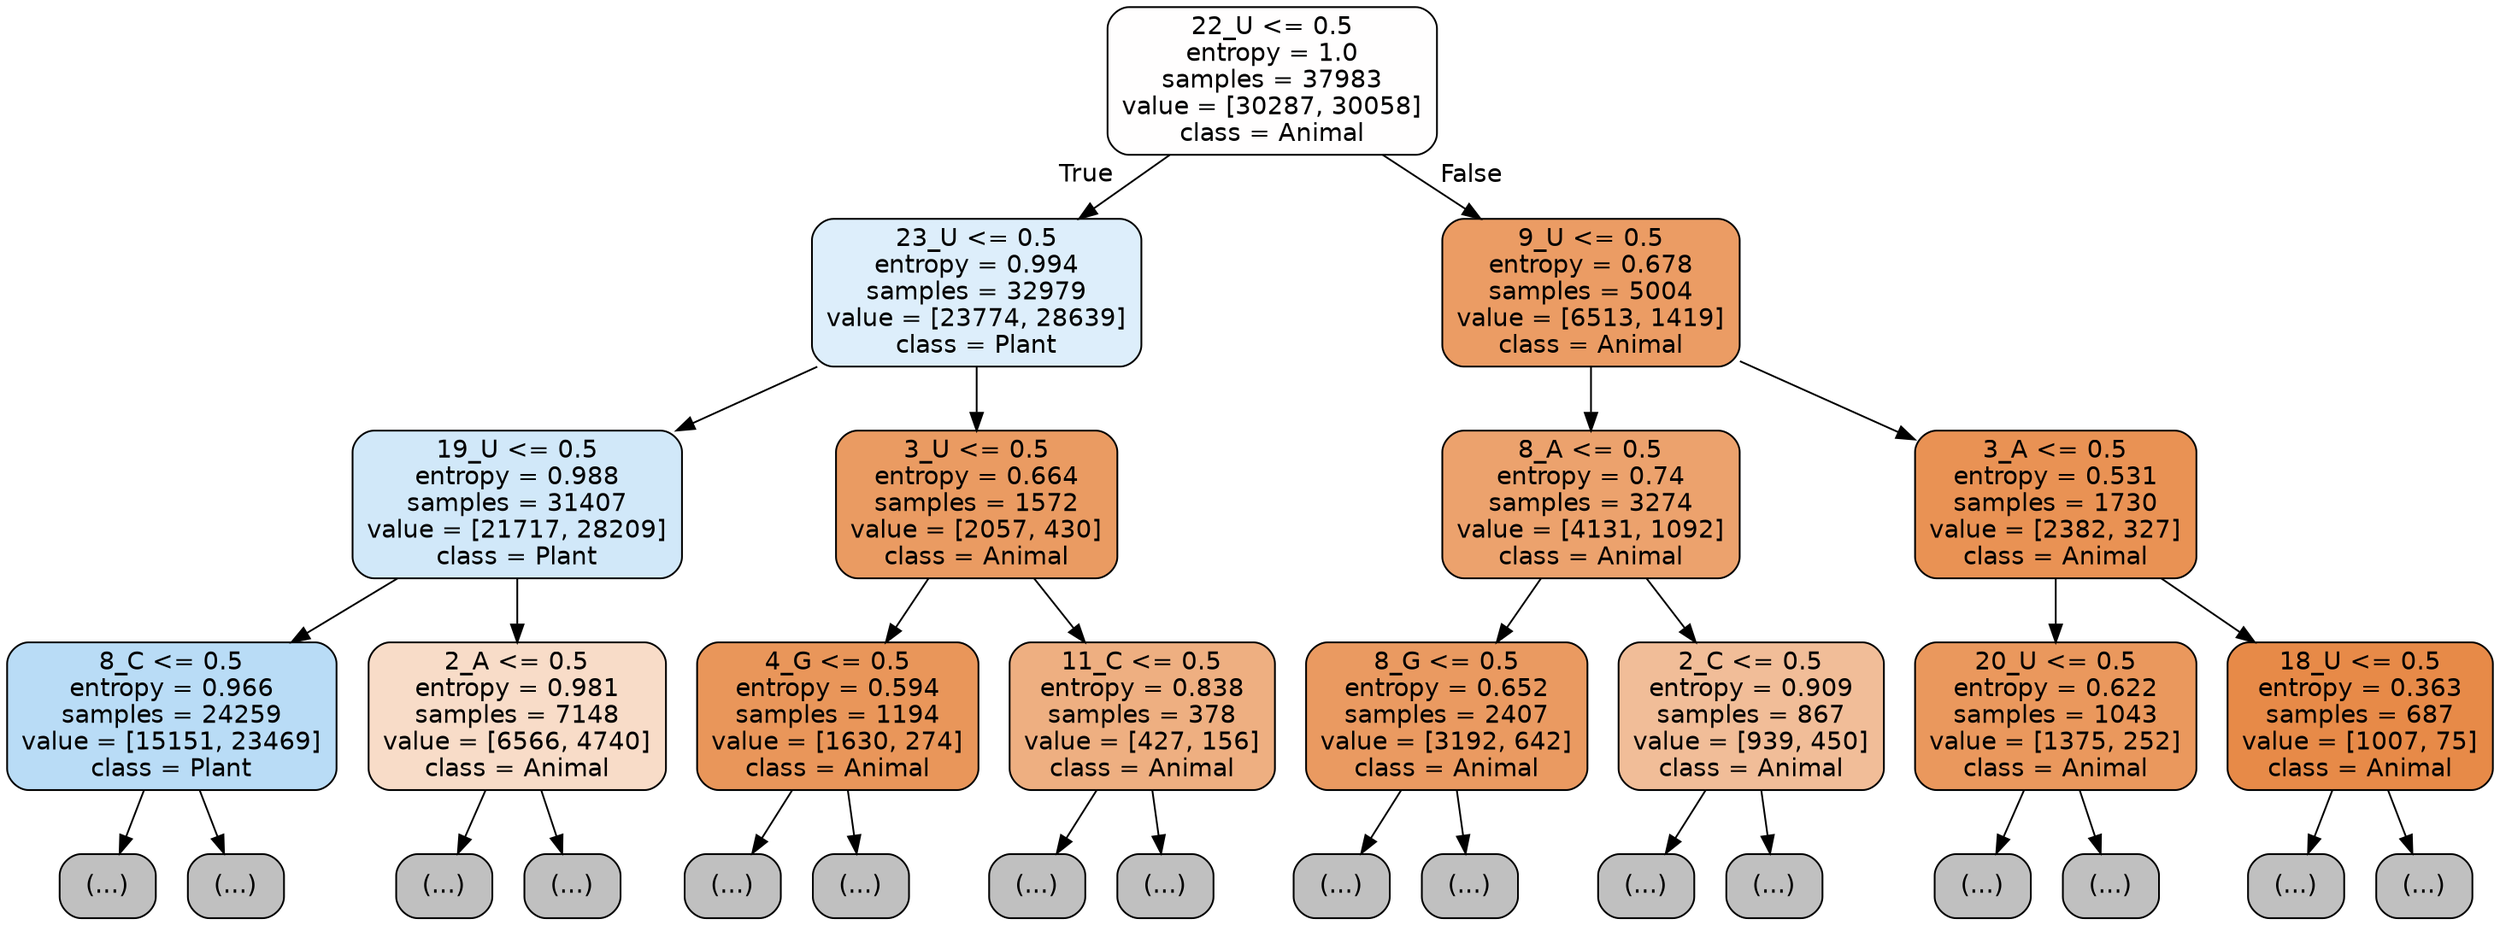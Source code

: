 digraph Tree {
node [shape=box, style="filled, rounded", color="black", fontname="helvetica"] ;
edge [fontname="helvetica"] ;
0 [label="22_U <= 0.5\nentropy = 1.0\nsamples = 37983\nvalue = [30287, 30058]\nclass = Animal", fillcolor="#fffefe"] ;
1 [label="23_U <= 0.5\nentropy = 0.994\nsamples = 32979\nvalue = [23774, 28639]\nclass = Plant", fillcolor="#ddeefb"] ;
0 -> 1 [labeldistance=2.5, labelangle=45, headlabel="True"] ;
2 [label="19_U <= 0.5\nentropy = 0.988\nsamples = 31407\nvalue = [21717, 28209]\nclass = Plant", fillcolor="#d1e8f9"] ;
1 -> 2 ;
3 [label="8_C <= 0.5\nentropy = 0.966\nsamples = 24259\nvalue = [15151, 23469]\nclass = Plant", fillcolor="#b9dcf6"] ;
2 -> 3 ;
4 [label="(...)", fillcolor="#C0C0C0"] ;
3 -> 4 ;
7905 [label="(...)", fillcolor="#C0C0C0"] ;
3 -> 7905 ;
10306 [label="2_A <= 0.5\nentropy = 0.981\nsamples = 7148\nvalue = [6566, 4740]\nclass = Animal", fillcolor="#f8dcc8"] ;
2 -> 10306 ;
10307 [label="(...)", fillcolor="#C0C0C0"] ;
10306 -> 10307 ;
12978 [label="(...)", fillcolor="#C0C0C0"] ;
10306 -> 12978 ;
13961 [label="3_U <= 0.5\nentropy = 0.664\nsamples = 1572\nvalue = [2057, 430]\nclass = Animal", fillcolor="#ea9b62"] ;
1 -> 13961 ;
13962 [label="4_G <= 0.5\nentropy = 0.594\nsamples = 1194\nvalue = [1630, 274]\nclass = Animal", fillcolor="#e9965a"] ;
13961 -> 13962 ;
13963 [label="(...)", fillcolor="#C0C0C0"] ;
13962 -> 13963 ;
14306 [label="(...)", fillcolor="#C0C0C0"] ;
13962 -> 14306 ;
14449 [label="11_C <= 0.5\nentropy = 0.838\nsamples = 378\nvalue = [427, 156]\nclass = Animal", fillcolor="#eeaf81"] ;
13961 -> 14449 ;
14450 [label="(...)", fillcolor="#C0C0C0"] ;
14449 -> 14450 ;
14557 [label="(...)", fillcolor="#C0C0C0"] ;
14449 -> 14557 ;
14608 [label="9_U <= 0.5\nentropy = 0.678\nsamples = 5004\nvalue = [6513, 1419]\nclass = Animal", fillcolor="#eb9c64"] ;
0 -> 14608 [labeldistance=2.5, labelangle=-45, headlabel="False"] ;
14609 [label="8_A <= 0.5\nentropy = 0.74\nsamples = 3274\nvalue = [4131, 1092]\nclass = Animal", fillcolor="#eca26d"] ;
14608 -> 14609 ;
14610 [label="8_G <= 0.5\nentropy = 0.652\nsamples = 2407\nvalue = [3192, 642]\nclass = Animal", fillcolor="#ea9a61"] ;
14609 -> 14610 ;
14611 [label="(...)", fillcolor="#C0C0C0"] ;
14610 -> 14611 ;
15168 [label="(...)", fillcolor="#C0C0C0"] ;
14610 -> 15168 ;
15495 [label="2_C <= 0.5\nentropy = 0.909\nsamples = 867\nvalue = [939, 450]\nclass = Animal", fillcolor="#f1bd98"] ;
14609 -> 15495 ;
15496 [label="(...)", fillcolor="#C0C0C0"] ;
15495 -> 15496 ;
15789 [label="(...)", fillcolor="#C0C0C0"] ;
15495 -> 15789 ;
15894 [label="3_A <= 0.5\nentropy = 0.531\nsamples = 1730\nvalue = [2382, 327]\nclass = Animal", fillcolor="#e99254"] ;
14608 -> 15894 ;
15895 [label="20_U <= 0.5\nentropy = 0.622\nsamples = 1043\nvalue = [1375, 252]\nclass = Animal", fillcolor="#ea985d"] ;
15894 -> 15895 ;
15896 [label="(...)", fillcolor="#C0C0C0"] ;
15895 -> 15896 ;
16181 [label="(...)", fillcolor="#C0C0C0"] ;
15895 -> 16181 ;
16294 [label="18_U <= 0.5\nentropy = 0.363\nsamples = 687\nvalue = [1007, 75]\nclass = Animal", fillcolor="#e78a48"] ;
15894 -> 16294 ;
16295 [label="(...)", fillcolor="#C0C0C0"] ;
16294 -> 16295 ;
16434 [label="(...)", fillcolor="#C0C0C0"] ;
16294 -> 16434 ;
}